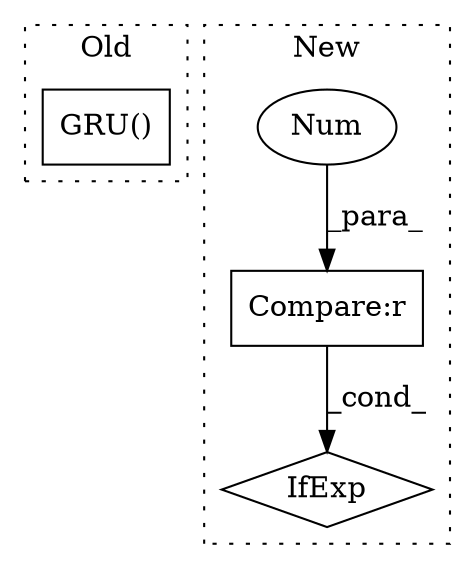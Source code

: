 digraph G {
subgraph cluster0 {
1 [label="GRU()" a="75" s="6866,6900" l="7,131" shape="box"];
label = "Old";
style="dotted";
}
subgraph cluster1 {
2 [label="IfExp" a="51" s="7672,7701" l="4,6" shape="diamond"];
3 [label="Compare:r" a="40" s="7676" l="25" shape="box"];
4 [label="Num" a="76" s="7700" l="1" shape="ellipse"];
label = "New";
style="dotted";
}
3 -> 2 [label="_cond_"];
4 -> 3 [label="_para_"];
}